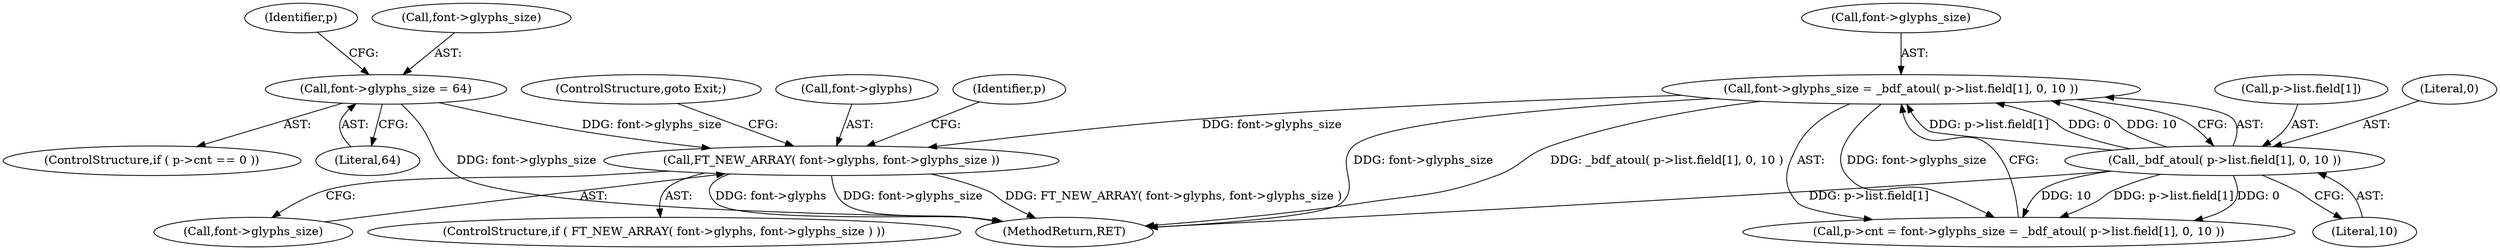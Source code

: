 digraph "0_savannah_07bdb6e289c7954e2a533039dc93c1c136099d2d@pointer" {
"1000315" [label="(Call,FT_NEW_ARRAY( font->glyphs, font->glyphs_size ))"];
"1000298" [label="(Call,font->glyphs_size = 64)"];
"1000278" [label="(Call,font->glyphs_size = _bdf_atoul( p->list.field[1], 0, 10 ))"];
"1000282" [label="(Call,_bdf_atoul( p->list.field[1], 0, 10 ))"];
"1000306" [label="(Identifier,p)"];
"1000319" [label="(Call,font->glyphs_size)"];
"1000298" [label="(Call,font->glyphs_size = 64)"];
"1000322" [label="(ControlStructure,goto Exit;)"];
"1000314" [label="(ControlStructure,if ( FT_NEW_ARRAY( font->glyphs, font->glyphs_size ) ))"];
"1000292" [label="(ControlStructure,if ( p->cnt == 0 ))"];
"1000291" [label="(Literal,10)"];
"1000278" [label="(Call,font->glyphs_size = _bdf_atoul( p->list.field[1], 0, 10 ))"];
"1000274" [label="(Call,p->cnt = font->glyphs_size = _bdf_atoul( p->list.field[1], 0, 10 ))"];
"1000315" [label="(Call,FT_NEW_ARRAY( font->glyphs, font->glyphs_size ))"];
"1000302" [label="(Literal,64)"];
"1000283" [label="(Call,p->list.field[1])"];
"1000299" [label="(Call,font->glyphs_size)"];
"1000279" [label="(Call,font->glyphs_size)"];
"1000290" [label="(Literal,0)"];
"1000316" [label="(Call,font->glyphs)"];
"1000282" [label="(Call,_bdf_atoul( p->list.field[1], 0, 10 ))"];
"1001571" [label="(MethodReturn,RET)"];
"1000325" [label="(Identifier,p)"];
"1000315" -> "1000314"  [label="AST: "];
"1000315" -> "1000319"  [label="CFG: "];
"1000316" -> "1000315"  [label="AST: "];
"1000319" -> "1000315"  [label="AST: "];
"1000322" -> "1000315"  [label="CFG: "];
"1000325" -> "1000315"  [label="CFG: "];
"1000315" -> "1001571"  [label="DDG: FT_NEW_ARRAY( font->glyphs, font->glyphs_size )"];
"1000315" -> "1001571"  [label="DDG: font->glyphs"];
"1000315" -> "1001571"  [label="DDG: font->glyphs_size"];
"1000298" -> "1000315"  [label="DDG: font->glyphs_size"];
"1000278" -> "1000315"  [label="DDG: font->glyphs_size"];
"1000298" -> "1000292"  [label="AST: "];
"1000298" -> "1000302"  [label="CFG: "];
"1000299" -> "1000298"  [label="AST: "];
"1000302" -> "1000298"  [label="AST: "];
"1000306" -> "1000298"  [label="CFG: "];
"1000298" -> "1001571"  [label="DDG: font->glyphs_size"];
"1000278" -> "1000274"  [label="AST: "];
"1000278" -> "1000282"  [label="CFG: "];
"1000279" -> "1000278"  [label="AST: "];
"1000282" -> "1000278"  [label="AST: "];
"1000274" -> "1000278"  [label="CFG: "];
"1000278" -> "1001571"  [label="DDG: _bdf_atoul( p->list.field[1], 0, 10 )"];
"1000278" -> "1001571"  [label="DDG: font->glyphs_size"];
"1000278" -> "1000274"  [label="DDG: font->glyphs_size"];
"1000282" -> "1000278"  [label="DDG: p->list.field[1]"];
"1000282" -> "1000278"  [label="DDG: 0"];
"1000282" -> "1000278"  [label="DDG: 10"];
"1000282" -> "1000291"  [label="CFG: "];
"1000283" -> "1000282"  [label="AST: "];
"1000290" -> "1000282"  [label="AST: "];
"1000291" -> "1000282"  [label="AST: "];
"1000282" -> "1001571"  [label="DDG: p->list.field[1]"];
"1000282" -> "1000274"  [label="DDG: p->list.field[1]"];
"1000282" -> "1000274"  [label="DDG: 0"];
"1000282" -> "1000274"  [label="DDG: 10"];
}
